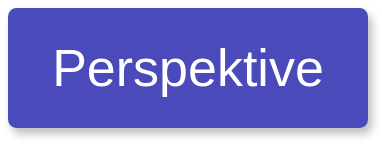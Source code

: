 <mxfile version="22.0.2" type="device">
  <diagram name="Seite-1" id="PUTB6ubOzD7hQGFU_zU8">
    <mxGraphModel dx="1050" dy="566" grid="1" gridSize="10" guides="1" tooltips="1" connect="1" arrows="1" fold="1" page="1" pageScale="1" pageWidth="827" pageHeight="1169" math="0" shadow="0">
      <root>
        <mxCell id="0" />
        <mxCell id="1" parent="0" />
        <mxCell id="CN3rTVs0oZxxqLciZw7N-1" value="Perspektive" style="rounded=1;whiteSpace=wrap;html=1;shadow=1;labelBackgroundColor=none;strokeColor=none;strokeWidth=3;fillColor=#4A4ABA;fontFamily=Helvetica;fontSize=26;fontColor=#FFFFFF;align=center;spacing=5;fontStyle=0;arcSize=7;perimeterSpacing=2;" vertex="1" parent="1">
          <mxGeometry x="40" y="40" width="180" height="60" as="geometry" />
        </mxCell>
      </root>
    </mxGraphModel>
  </diagram>
</mxfile>
